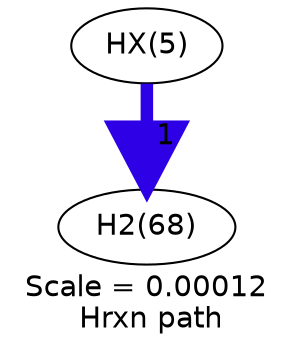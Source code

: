 digraph reaction_paths {
center=1;
s33 -> s10[fontname="Helvetica", style="setlinewidth(6)", arrowsize=3, color="0.7, 1.5, 0.9"
, label=" 1"];
s10 [ fontname="Helvetica", label="H2(68)"];
s33 [ fontname="Helvetica", label="HX(5)"];
 label = "Scale = 0.00012\l Hrxn path";
 fontname = "Helvetica";
}

